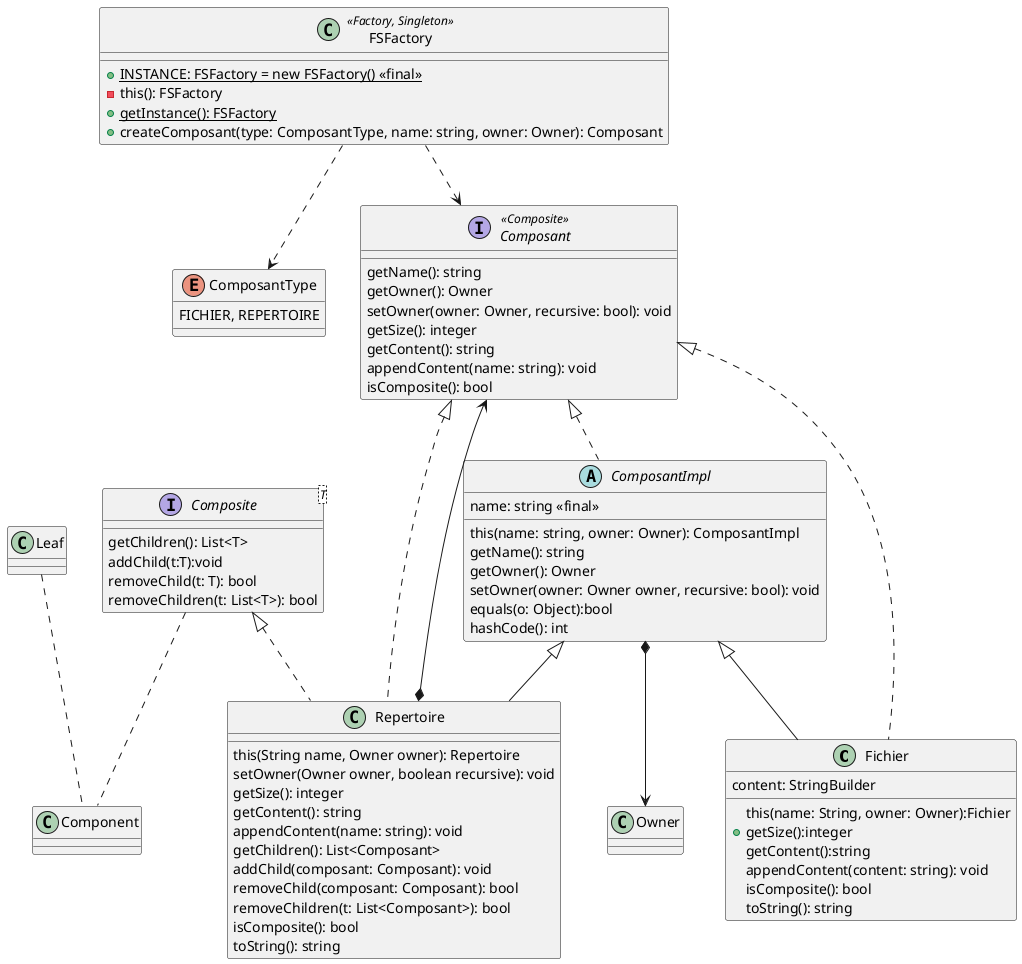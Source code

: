 @startuml

'https://plantuml.com/sequence-diagram

class Fichier
class Repertoire
class FSFactory
enum ComposantType{
FICHIER, REPERTOIRE
}
interface Composant <<Composite>>{
    getName(): string
    getOwner(): Owner
    setOwner(owner: Owner, recursive: bool): void
    getSize(): integer
    getContent(): string
    appendContent(name: string): void
    isComposite(): bool
}
interface Composite<T>{
    getChildren(): List<T>
    addChild(t:T):void
    removeChild(t: T): bool
    removeChildren(t: List<T>): bool
}

abstract class ComposantImpl{
    name: string <<final>>
    this(name: string, owner: Owner): ComposantImpl
    getName(): string
    getOwner(): Owner
    setOwner(owner: Owner owner, recursive: bool): void
    equals(o: Object):bool
    hashCode(): int

    }
ComposantImpl *--> Owner
Composant<|.. ComposantImpl

class Fichier{
    content: StringBuilder
    this(name: String, owner: Owner):Fichier
    +getSize():integer
    getContent():string
    appendContent(content: string): void
    isComposite(): bool
    toString(): string
    }
ComposantImpl<|--Fichier
Composant <|.. Fichier

class Repertoire{
this(String name, Owner owner): Repertoire
setOwner(Owner owner, boolean recursive): void
getSize(): integer
getContent(): string
appendContent(name: string): void
getChildren(): List<Composant>
addChild(composant: Composant): void
removeChild(composant: Composant): bool
removeChildren(t: List<Composant>): bool
isComposite(): bool
toString(): string
}
ComposantImpl <|-- Repertoire
    Composant <|.. Repertoire
    Composite <|.. Repertoire
    Composant  <--* Repertoire

 class FSFactory <<Factory, Singleton>> {
        + {static} INSTANCE: FSFactory = new FSFactory() <<final>>
        - this(): FSFactory
        + {static} getInstance(): FSFactory
        + createComposant(type: ComposantType, name: string, owner: Owner): Composant
    }
    FSFactory ..> Composant
    FSFactory ..> ComposantType



Composite .. Component
Leaf ..Component



@enduml